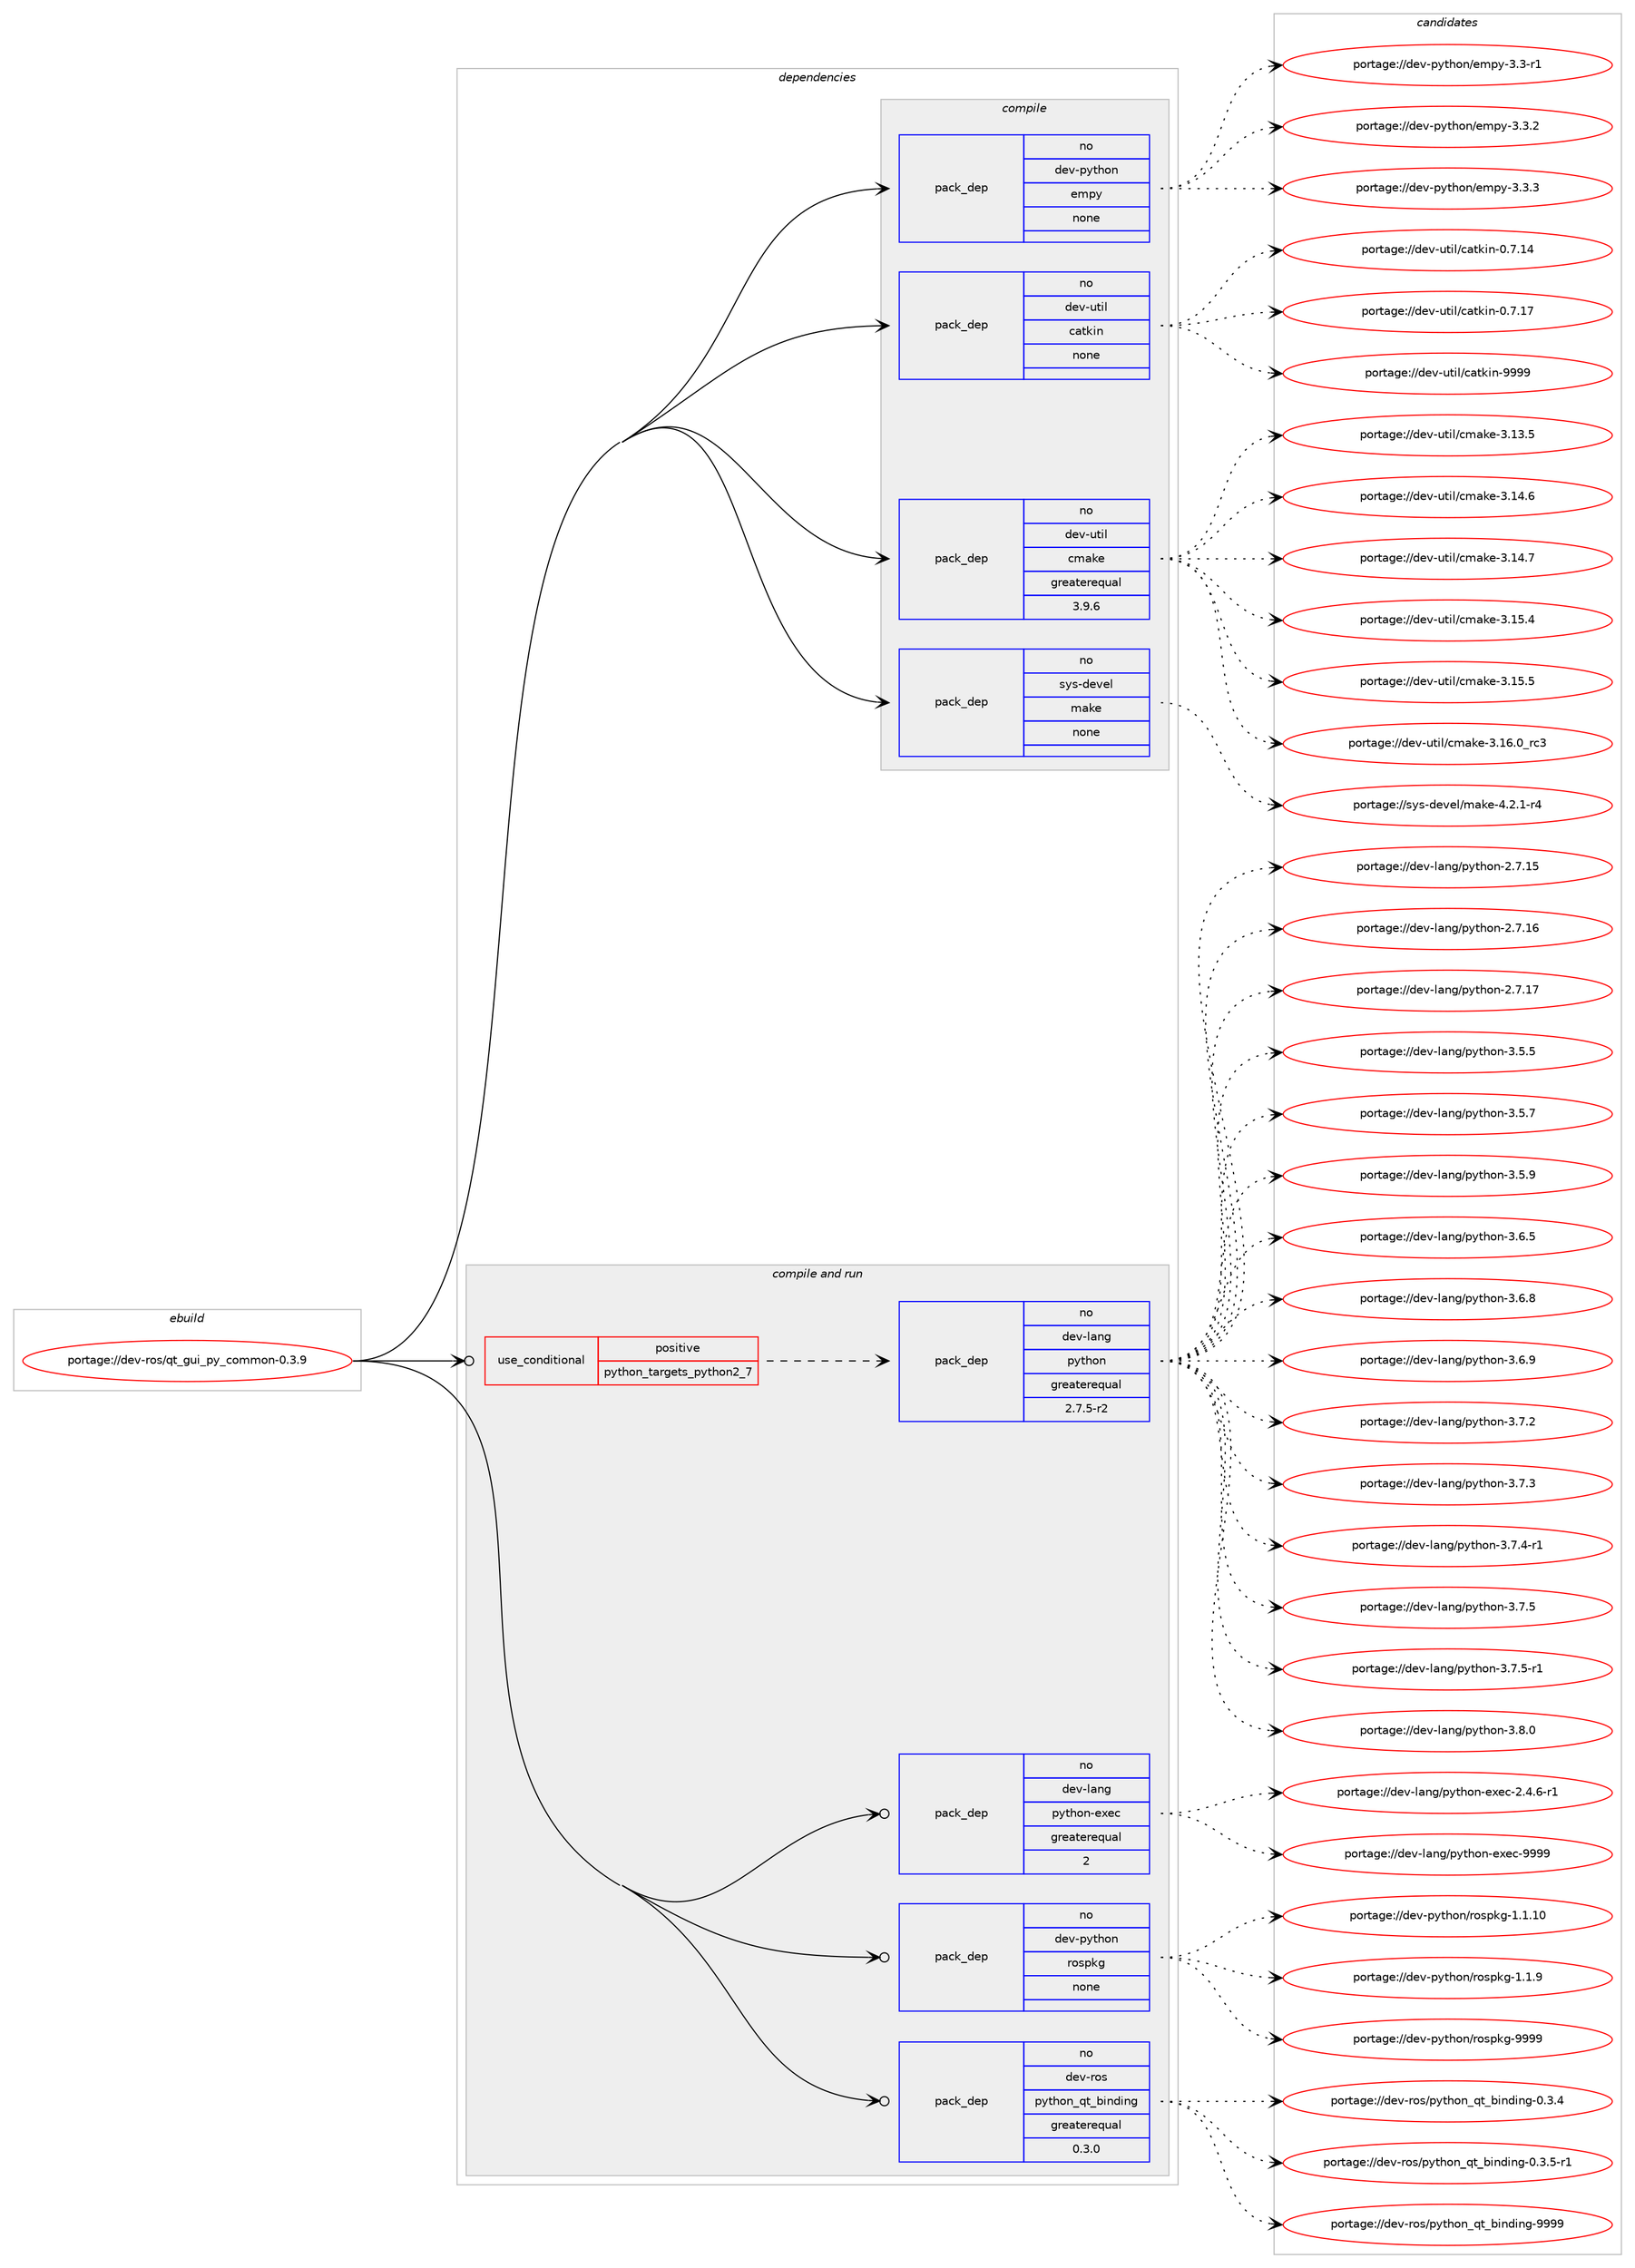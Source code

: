 digraph prolog {

# *************
# Graph options
# *************

newrank=true;
concentrate=true;
compound=true;
graph [rankdir=LR,fontname=Helvetica,fontsize=10,ranksep=1.5];#, ranksep=2.5, nodesep=0.2];
edge  [arrowhead=vee];
node  [fontname=Helvetica,fontsize=10];

# **********
# The ebuild
# **********

subgraph cluster_leftcol {
color=gray;
rank=same;
label=<<i>ebuild</i>>;
id [label="portage://dev-ros/qt_gui_py_common-0.3.9", color=red, width=4, href="../dev-ros/qt_gui_py_common-0.3.9.svg"];
}

# ****************
# The dependencies
# ****************

subgraph cluster_midcol {
color=gray;
label=<<i>dependencies</i>>;
subgraph cluster_compile {
fillcolor="#eeeeee";
style=filled;
label=<<i>compile</i>>;
subgraph pack147193 {
dependency194239 [label=<<TABLE BORDER="0" CELLBORDER="1" CELLSPACING="0" CELLPADDING="4" WIDTH="220"><TR><TD ROWSPAN="6" CELLPADDING="30">pack_dep</TD></TR><TR><TD WIDTH="110">no</TD></TR><TR><TD>dev-python</TD></TR><TR><TD>empy</TD></TR><TR><TD>none</TD></TR><TR><TD></TD></TR></TABLE>>, shape=none, color=blue];
}
id:e -> dependency194239:w [weight=20,style="solid",arrowhead="vee"];
subgraph pack147194 {
dependency194240 [label=<<TABLE BORDER="0" CELLBORDER="1" CELLSPACING="0" CELLPADDING="4" WIDTH="220"><TR><TD ROWSPAN="6" CELLPADDING="30">pack_dep</TD></TR><TR><TD WIDTH="110">no</TD></TR><TR><TD>dev-util</TD></TR><TR><TD>catkin</TD></TR><TR><TD>none</TD></TR><TR><TD></TD></TR></TABLE>>, shape=none, color=blue];
}
id:e -> dependency194240:w [weight=20,style="solid",arrowhead="vee"];
subgraph pack147195 {
dependency194241 [label=<<TABLE BORDER="0" CELLBORDER="1" CELLSPACING="0" CELLPADDING="4" WIDTH="220"><TR><TD ROWSPAN="6" CELLPADDING="30">pack_dep</TD></TR><TR><TD WIDTH="110">no</TD></TR><TR><TD>dev-util</TD></TR><TR><TD>cmake</TD></TR><TR><TD>greaterequal</TD></TR><TR><TD>3.9.6</TD></TR></TABLE>>, shape=none, color=blue];
}
id:e -> dependency194241:w [weight=20,style="solid",arrowhead="vee"];
subgraph pack147196 {
dependency194242 [label=<<TABLE BORDER="0" CELLBORDER="1" CELLSPACING="0" CELLPADDING="4" WIDTH="220"><TR><TD ROWSPAN="6" CELLPADDING="30">pack_dep</TD></TR><TR><TD WIDTH="110">no</TD></TR><TR><TD>sys-devel</TD></TR><TR><TD>make</TD></TR><TR><TD>none</TD></TR><TR><TD></TD></TR></TABLE>>, shape=none, color=blue];
}
id:e -> dependency194242:w [weight=20,style="solid",arrowhead="vee"];
}
subgraph cluster_compileandrun {
fillcolor="#eeeeee";
style=filled;
label=<<i>compile and run</i>>;
subgraph cond43616 {
dependency194243 [label=<<TABLE BORDER="0" CELLBORDER="1" CELLSPACING="0" CELLPADDING="4"><TR><TD ROWSPAN="3" CELLPADDING="10">use_conditional</TD></TR><TR><TD>positive</TD></TR><TR><TD>python_targets_python2_7</TD></TR></TABLE>>, shape=none, color=red];
subgraph pack147197 {
dependency194244 [label=<<TABLE BORDER="0" CELLBORDER="1" CELLSPACING="0" CELLPADDING="4" WIDTH="220"><TR><TD ROWSPAN="6" CELLPADDING="30">pack_dep</TD></TR><TR><TD WIDTH="110">no</TD></TR><TR><TD>dev-lang</TD></TR><TR><TD>python</TD></TR><TR><TD>greaterequal</TD></TR><TR><TD>2.7.5-r2</TD></TR></TABLE>>, shape=none, color=blue];
}
dependency194243:e -> dependency194244:w [weight=20,style="dashed",arrowhead="vee"];
}
id:e -> dependency194243:w [weight=20,style="solid",arrowhead="odotvee"];
subgraph pack147198 {
dependency194245 [label=<<TABLE BORDER="0" CELLBORDER="1" CELLSPACING="0" CELLPADDING="4" WIDTH="220"><TR><TD ROWSPAN="6" CELLPADDING="30">pack_dep</TD></TR><TR><TD WIDTH="110">no</TD></TR><TR><TD>dev-lang</TD></TR><TR><TD>python-exec</TD></TR><TR><TD>greaterequal</TD></TR><TR><TD>2</TD></TR></TABLE>>, shape=none, color=blue];
}
id:e -> dependency194245:w [weight=20,style="solid",arrowhead="odotvee"];
subgraph pack147199 {
dependency194246 [label=<<TABLE BORDER="0" CELLBORDER="1" CELLSPACING="0" CELLPADDING="4" WIDTH="220"><TR><TD ROWSPAN="6" CELLPADDING="30">pack_dep</TD></TR><TR><TD WIDTH="110">no</TD></TR><TR><TD>dev-python</TD></TR><TR><TD>rospkg</TD></TR><TR><TD>none</TD></TR><TR><TD></TD></TR></TABLE>>, shape=none, color=blue];
}
id:e -> dependency194246:w [weight=20,style="solid",arrowhead="odotvee"];
subgraph pack147200 {
dependency194247 [label=<<TABLE BORDER="0" CELLBORDER="1" CELLSPACING="0" CELLPADDING="4" WIDTH="220"><TR><TD ROWSPAN="6" CELLPADDING="30">pack_dep</TD></TR><TR><TD WIDTH="110">no</TD></TR><TR><TD>dev-ros</TD></TR><TR><TD>python_qt_binding</TD></TR><TR><TD>greaterequal</TD></TR><TR><TD>0.3.0</TD></TR></TABLE>>, shape=none, color=blue];
}
id:e -> dependency194247:w [weight=20,style="solid",arrowhead="odotvee"];
}
subgraph cluster_run {
fillcolor="#eeeeee";
style=filled;
label=<<i>run</i>>;
}
}

# **************
# The candidates
# **************

subgraph cluster_choices {
rank=same;
color=gray;
label=<<i>candidates</i>>;

subgraph choice147193 {
color=black;
nodesep=1;
choiceportage1001011184511212111610411111047101109112121455146514511449 [label="portage://dev-python/empy-3.3-r1", color=red, width=4,href="../dev-python/empy-3.3-r1.svg"];
choiceportage1001011184511212111610411111047101109112121455146514650 [label="portage://dev-python/empy-3.3.2", color=red, width=4,href="../dev-python/empy-3.3.2.svg"];
choiceportage1001011184511212111610411111047101109112121455146514651 [label="portage://dev-python/empy-3.3.3", color=red, width=4,href="../dev-python/empy-3.3.3.svg"];
dependency194239:e -> choiceportage1001011184511212111610411111047101109112121455146514511449:w [style=dotted,weight="100"];
dependency194239:e -> choiceportage1001011184511212111610411111047101109112121455146514650:w [style=dotted,weight="100"];
dependency194239:e -> choiceportage1001011184511212111610411111047101109112121455146514651:w [style=dotted,weight="100"];
}
subgraph choice147194 {
color=black;
nodesep=1;
choiceportage1001011184511711610510847999711610710511045484655464952 [label="portage://dev-util/catkin-0.7.14", color=red, width=4,href="../dev-util/catkin-0.7.14.svg"];
choiceportage1001011184511711610510847999711610710511045484655464955 [label="portage://dev-util/catkin-0.7.17", color=red, width=4,href="../dev-util/catkin-0.7.17.svg"];
choiceportage100101118451171161051084799971161071051104557575757 [label="portage://dev-util/catkin-9999", color=red, width=4,href="../dev-util/catkin-9999.svg"];
dependency194240:e -> choiceportage1001011184511711610510847999711610710511045484655464952:w [style=dotted,weight="100"];
dependency194240:e -> choiceportage1001011184511711610510847999711610710511045484655464955:w [style=dotted,weight="100"];
dependency194240:e -> choiceportage100101118451171161051084799971161071051104557575757:w [style=dotted,weight="100"];
}
subgraph choice147195 {
color=black;
nodesep=1;
choiceportage1001011184511711610510847991099710710145514649514653 [label="portage://dev-util/cmake-3.13.5", color=red, width=4,href="../dev-util/cmake-3.13.5.svg"];
choiceportage1001011184511711610510847991099710710145514649524654 [label="portage://dev-util/cmake-3.14.6", color=red, width=4,href="../dev-util/cmake-3.14.6.svg"];
choiceportage1001011184511711610510847991099710710145514649524655 [label="portage://dev-util/cmake-3.14.7", color=red, width=4,href="../dev-util/cmake-3.14.7.svg"];
choiceportage1001011184511711610510847991099710710145514649534652 [label="portage://dev-util/cmake-3.15.4", color=red, width=4,href="../dev-util/cmake-3.15.4.svg"];
choiceportage1001011184511711610510847991099710710145514649534653 [label="portage://dev-util/cmake-3.15.5", color=red, width=4,href="../dev-util/cmake-3.15.5.svg"];
choiceportage1001011184511711610510847991099710710145514649544648951149951 [label="portage://dev-util/cmake-3.16.0_rc3", color=red, width=4,href="../dev-util/cmake-3.16.0_rc3.svg"];
dependency194241:e -> choiceportage1001011184511711610510847991099710710145514649514653:w [style=dotted,weight="100"];
dependency194241:e -> choiceportage1001011184511711610510847991099710710145514649524654:w [style=dotted,weight="100"];
dependency194241:e -> choiceportage1001011184511711610510847991099710710145514649524655:w [style=dotted,weight="100"];
dependency194241:e -> choiceportage1001011184511711610510847991099710710145514649534652:w [style=dotted,weight="100"];
dependency194241:e -> choiceportage1001011184511711610510847991099710710145514649534653:w [style=dotted,weight="100"];
dependency194241:e -> choiceportage1001011184511711610510847991099710710145514649544648951149951:w [style=dotted,weight="100"];
}
subgraph choice147196 {
color=black;
nodesep=1;
choiceportage1151211154510010111810110847109971071014552465046494511452 [label="portage://sys-devel/make-4.2.1-r4", color=red, width=4,href="../sys-devel/make-4.2.1-r4.svg"];
dependency194242:e -> choiceportage1151211154510010111810110847109971071014552465046494511452:w [style=dotted,weight="100"];
}
subgraph choice147197 {
color=black;
nodesep=1;
choiceportage10010111845108971101034711212111610411111045504655464953 [label="portage://dev-lang/python-2.7.15", color=red, width=4,href="../dev-lang/python-2.7.15.svg"];
choiceportage10010111845108971101034711212111610411111045504655464954 [label="portage://dev-lang/python-2.7.16", color=red, width=4,href="../dev-lang/python-2.7.16.svg"];
choiceportage10010111845108971101034711212111610411111045504655464955 [label="portage://dev-lang/python-2.7.17", color=red, width=4,href="../dev-lang/python-2.7.17.svg"];
choiceportage100101118451089711010347112121116104111110455146534653 [label="portage://dev-lang/python-3.5.5", color=red, width=4,href="../dev-lang/python-3.5.5.svg"];
choiceportage100101118451089711010347112121116104111110455146534655 [label="portage://dev-lang/python-3.5.7", color=red, width=4,href="../dev-lang/python-3.5.7.svg"];
choiceportage100101118451089711010347112121116104111110455146534657 [label="portage://dev-lang/python-3.5.9", color=red, width=4,href="../dev-lang/python-3.5.9.svg"];
choiceportage100101118451089711010347112121116104111110455146544653 [label="portage://dev-lang/python-3.6.5", color=red, width=4,href="../dev-lang/python-3.6.5.svg"];
choiceportage100101118451089711010347112121116104111110455146544656 [label="portage://dev-lang/python-3.6.8", color=red, width=4,href="../dev-lang/python-3.6.8.svg"];
choiceportage100101118451089711010347112121116104111110455146544657 [label="portage://dev-lang/python-3.6.9", color=red, width=4,href="../dev-lang/python-3.6.9.svg"];
choiceportage100101118451089711010347112121116104111110455146554650 [label="portage://dev-lang/python-3.7.2", color=red, width=4,href="../dev-lang/python-3.7.2.svg"];
choiceportage100101118451089711010347112121116104111110455146554651 [label="portage://dev-lang/python-3.7.3", color=red, width=4,href="../dev-lang/python-3.7.3.svg"];
choiceportage1001011184510897110103471121211161041111104551465546524511449 [label="portage://dev-lang/python-3.7.4-r1", color=red, width=4,href="../dev-lang/python-3.7.4-r1.svg"];
choiceportage100101118451089711010347112121116104111110455146554653 [label="portage://dev-lang/python-3.7.5", color=red, width=4,href="../dev-lang/python-3.7.5.svg"];
choiceportage1001011184510897110103471121211161041111104551465546534511449 [label="portage://dev-lang/python-3.7.5-r1", color=red, width=4,href="../dev-lang/python-3.7.5-r1.svg"];
choiceportage100101118451089711010347112121116104111110455146564648 [label="portage://dev-lang/python-3.8.0", color=red, width=4,href="../dev-lang/python-3.8.0.svg"];
dependency194244:e -> choiceportage10010111845108971101034711212111610411111045504655464953:w [style=dotted,weight="100"];
dependency194244:e -> choiceportage10010111845108971101034711212111610411111045504655464954:w [style=dotted,weight="100"];
dependency194244:e -> choiceportage10010111845108971101034711212111610411111045504655464955:w [style=dotted,weight="100"];
dependency194244:e -> choiceportage100101118451089711010347112121116104111110455146534653:w [style=dotted,weight="100"];
dependency194244:e -> choiceportage100101118451089711010347112121116104111110455146534655:w [style=dotted,weight="100"];
dependency194244:e -> choiceportage100101118451089711010347112121116104111110455146534657:w [style=dotted,weight="100"];
dependency194244:e -> choiceportage100101118451089711010347112121116104111110455146544653:w [style=dotted,weight="100"];
dependency194244:e -> choiceportage100101118451089711010347112121116104111110455146544656:w [style=dotted,weight="100"];
dependency194244:e -> choiceportage100101118451089711010347112121116104111110455146544657:w [style=dotted,weight="100"];
dependency194244:e -> choiceportage100101118451089711010347112121116104111110455146554650:w [style=dotted,weight="100"];
dependency194244:e -> choiceportage100101118451089711010347112121116104111110455146554651:w [style=dotted,weight="100"];
dependency194244:e -> choiceportage1001011184510897110103471121211161041111104551465546524511449:w [style=dotted,weight="100"];
dependency194244:e -> choiceportage100101118451089711010347112121116104111110455146554653:w [style=dotted,weight="100"];
dependency194244:e -> choiceportage1001011184510897110103471121211161041111104551465546534511449:w [style=dotted,weight="100"];
dependency194244:e -> choiceportage100101118451089711010347112121116104111110455146564648:w [style=dotted,weight="100"];
}
subgraph choice147198 {
color=black;
nodesep=1;
choiceportage10010111845108971101034711212111610411111045101120101994550465246544511449 [label="portage://dev-lang/python-exec-2.4.6-r1", color=red, width=4,href="../dev-lang/python-exec-2.4.6-r1.svg"];
choiceportage10010111845108971101034711212111610411111045101120101994557575757 [label="portage://dev-lang/python-exec-9999", color=red, width=4,href="../dev-lang/python-exec-9999.svg"];
dependency194245:e -> choiceportage10010111845108971101034711212111610411111045101120101994550465246544511449:w [style=dotted,weight="100"];
dependency194245:e -> choiceportage10010111845108971101034711212111610411111045101120101994557575757:w [style=dotted,weight="100"];
}
subgraph choice147199 {
color=black;
nodesep=1;
choiceportage100101118451121211161041111104711411111511210710345494649464948 [label="portage://dev-python/rospkg-1.1.10", color=red, width=4,href="../dev-python/rospkg-1.1.10.svg"];
choiceportage1001011184511212111610411111047114111115112107103454946494657 [label="portage://dev-python/rospkg-1.1.9", color=red, width=4,href="../dev-python/rospkg-1.1.9.svg"];
choiceportage10010111845112121116104111110471141111151121071034557575757 [label="portage://dev-python/rospkg-9999", color=red, width=4,href="../dev-python/rospkg-9999.svg"];
dependency194246:e -> choiceportage100101118451121211161041111104711411111511210710345494649464948:w [style=dotted,weight="100"];
dependency194246:e -> choiceportage1001011184511212111610411111047114111115112107103454946494657:w [style=dotted,weight="100"];
dependency194246:e -> choiceportage10010111845112121116104111110471141111151121071034557575757:w [style=dotted,weight="100"];
}
subgraph choice147200 {
color=black;
nodesep=1;
choiceportage1001011184511411111547112121116104111110951131169598105110100105110103454846514652 [label="portage://dev-ros/python_qt_binding-0.3.4", color=red, width=4,href="../dev-ros/python_qt_binding-0.3.4.svg"];
choiceportage10010111845114111115471121211161041111109511311695981051101001051101034548465146534511449 [label="portage://dev-ros/python_qt_binding-0.3.5-r1", color=red, width=4,href="../dev-ros/python_qt_binding-0.3.5-r1.svg"];
choiceportage10010111845114111115471121211161041111109511311695981051101001051101034557575757 [label="portage://dev-ros/python_qt_binding-9999", color=red, width=4,href="../dev-ros/python_qt_binding-9999.svg"];
dependency194247:e -> choiceportage1001011184511411111547112121116104111110951131169598105110100105110103454846514652:w [style=dotted,weight="100"];
dependency194247:e -> choiceportage10010111845114111115471121211161041111109511311695981051101001051101034548465146534511449:w [style=dotted,weight="100"];
dependency194247:e -> choiceportage10010111845114111115471121211161041111109511311695981051101001051101034557575757:w [style=dotted,weight="100"];
}
}

}
